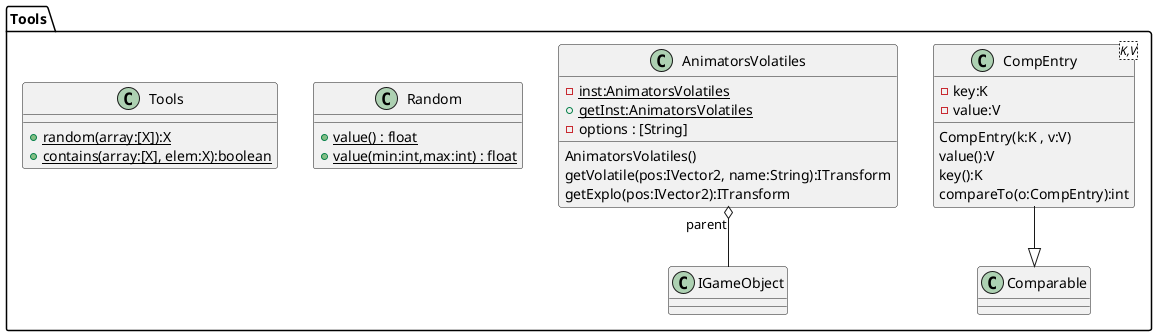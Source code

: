 @startuml

package Tools{
    CompEntry --|> Comparable
    class CompEntry<K,V>
    {
        -key:K
        -value:V
        CompEntry(k:K , v:V)
        value():V
        key():K
        compareTo(o:CompEntry):int
    }
    AnimatorsVolatiles "parent" o-- IGameObject
    class AnimatorsVolatiles
    {
        -{static}inst:AnimatorsVolatiles
        +{static}getInst:AnimatorsVolatiles
        -options : [String]
        AnimatorsVolatiles()
        getVolatile(pos:IVector2, name:String):ITransform
        getExplo(pos:IVector2):ITransform
    }

    class Random{
        +{static}value() : float
        +{static}value(min:int,max:int) : float

    }

    class Tools {
        +{static} random(array:[X]):X
        +{static} contains(array:[X], elem:X):boolean
    }
}
@enduml
